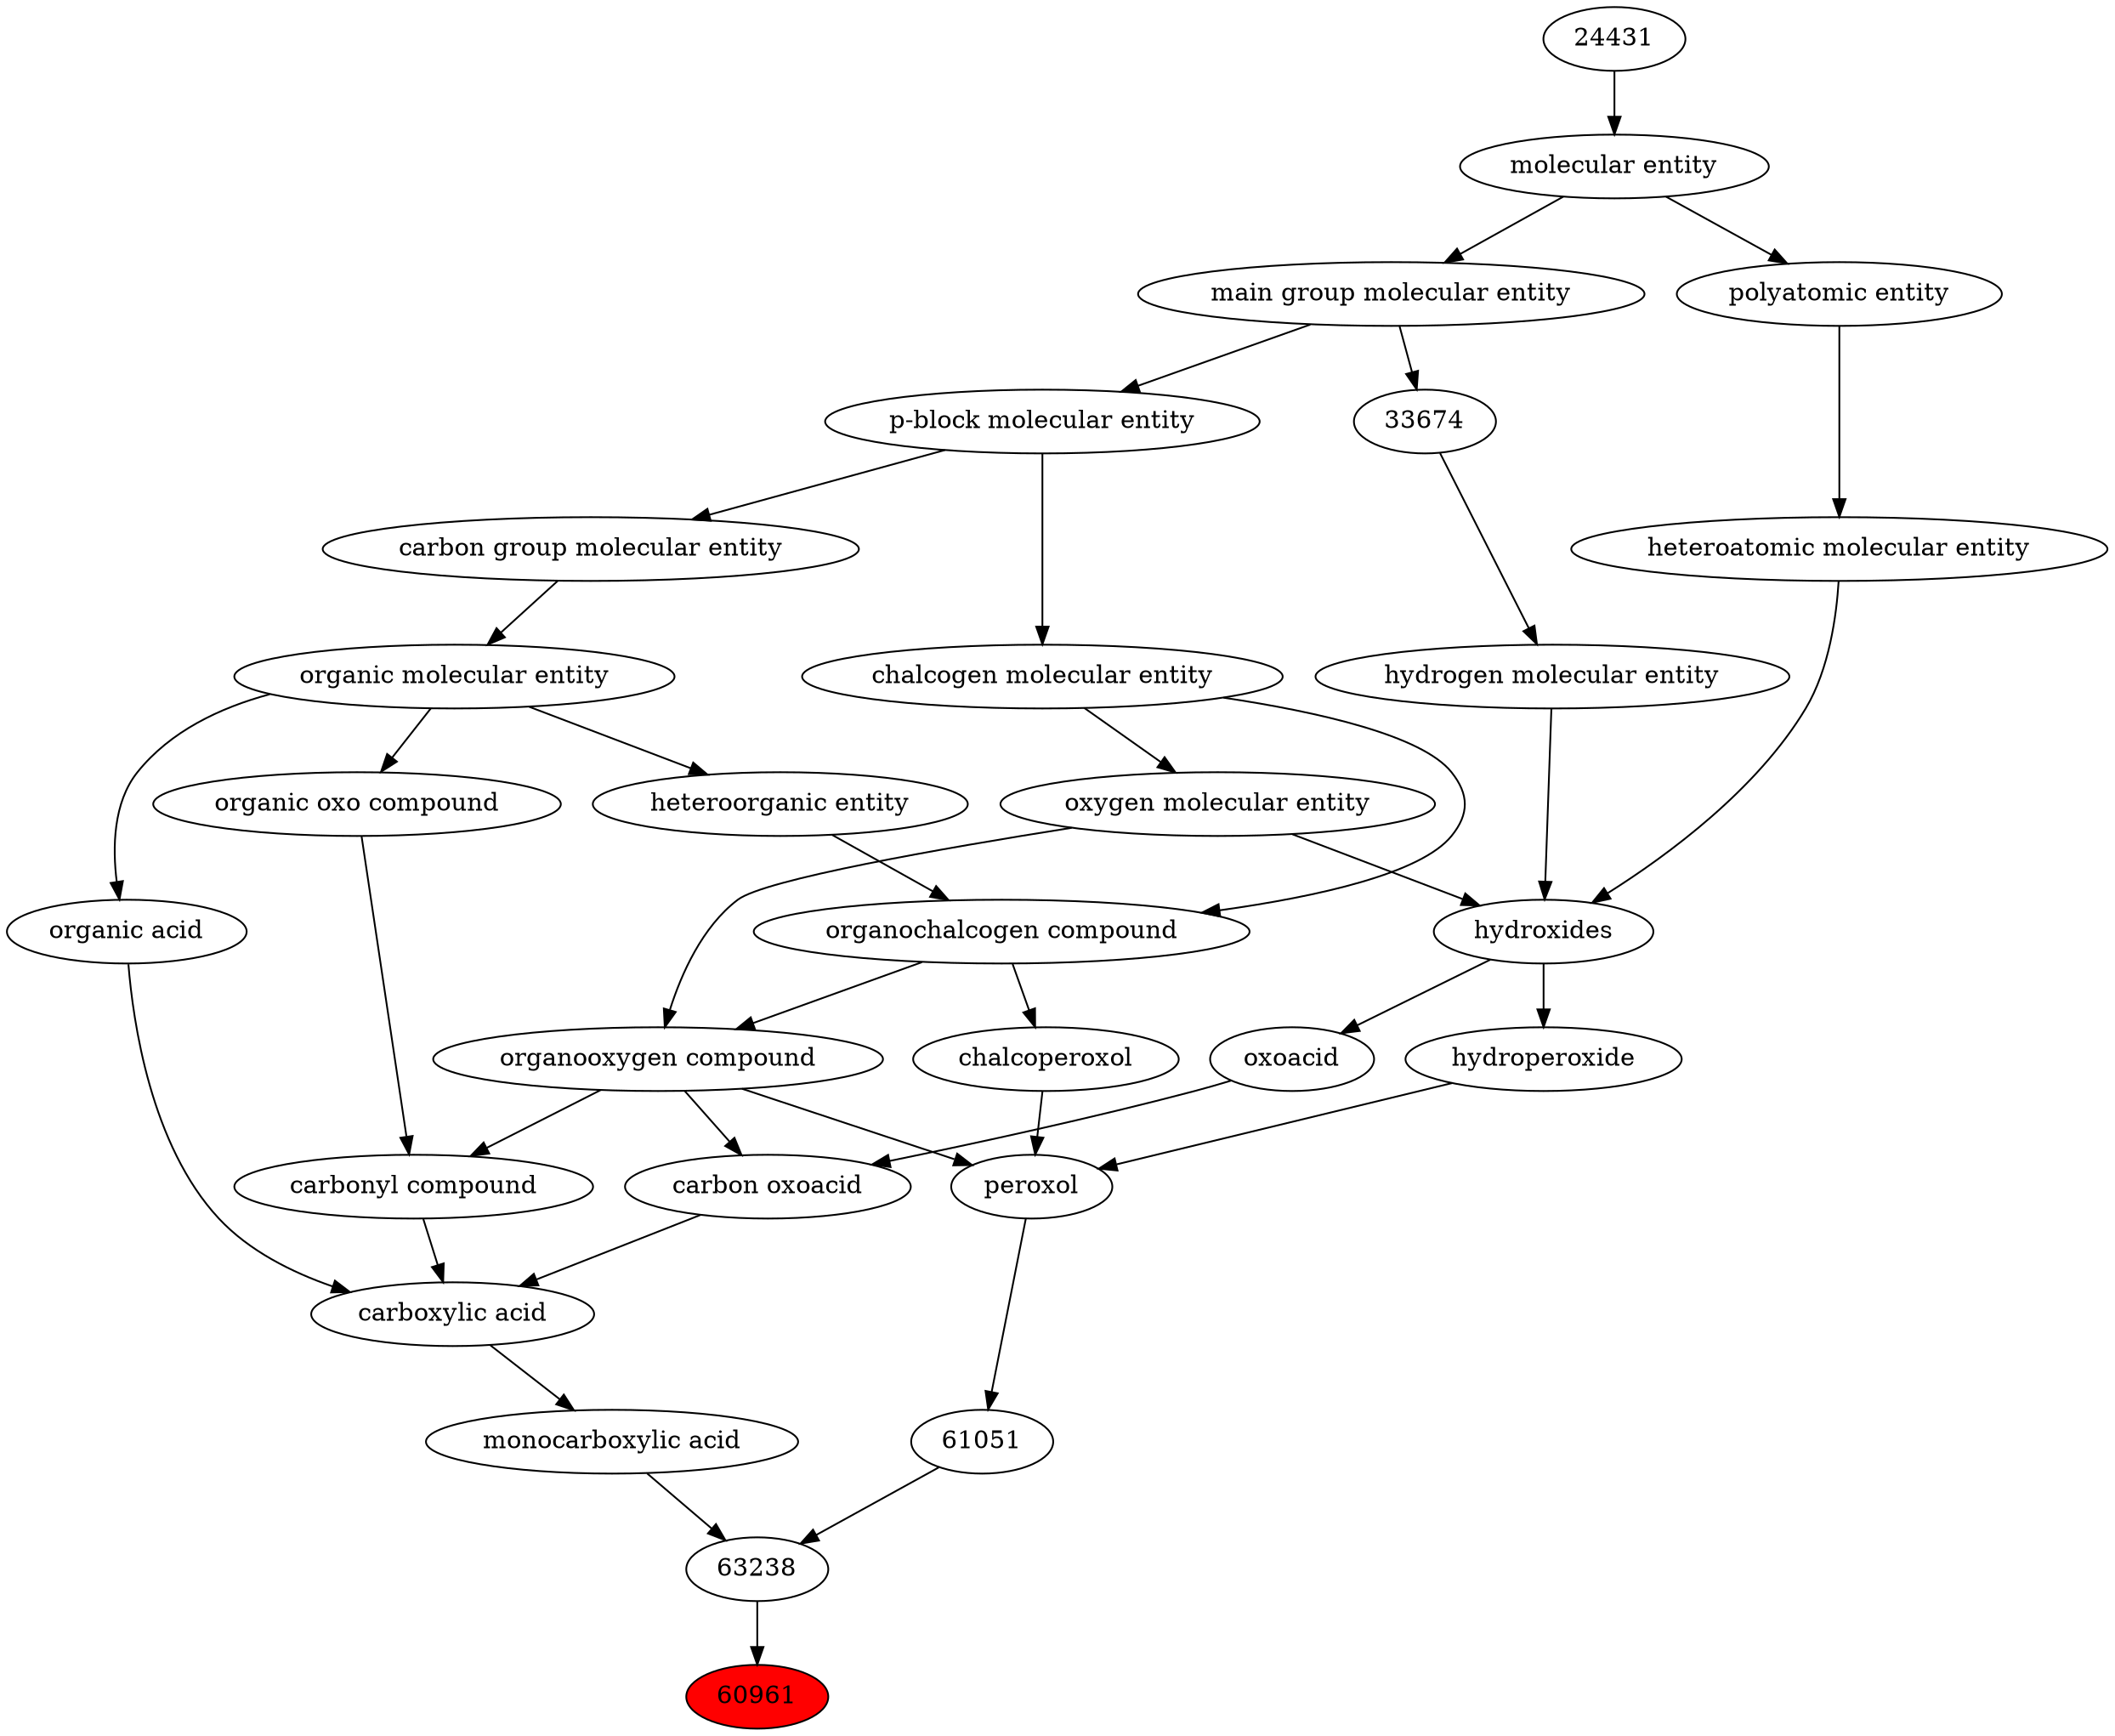 digraph tree{ 
60961 [label="60961" fillcolor=red style=filled]
63238 -> 60961
63238 [label="63238"]
61051 -> 63238
25384 -> 63238
61051 [label="61051"]
35924 -> 61051
25384 [label="monocarboxylic acid"]
33575 -> 25384
35924 [label="peroxol"]
35923 -> 35924
36963 -> 35924
37863 -> 35924
33575 [label="carboxylic acid"]
36586 -> 33575
35605 -> 33575
64709 -> 33575
35923 [label="hydroperoxide"]
24651 -> 35923
36963 [label="organooxygen compound"]
36962 -> 36963
25806 -> 36963
37863 [label="chalcoperoxol"]
36962 -> 37863
36586 [label="carbonyl compound"]
36587 -> 36586
36963 -> 36586
35605 [label="carbon oxoacid"]
24833 -> 35605
36963 -> 35605
64709 [label="organic acid"]
50860 -> 64709
24651 [label="hydroxides"]
25806 -> 24651
33608 -> 24651
37577 -> 24651
36962 [label="organochalcogen compound"]
33285 -> 36962
33304 -> 36962
25806 [label="oxygen molecular entity"]
33304 -> 25806
36587 [label="organic oxo compound"]
50860 -> 36587
24833 [label="oxoacid"]
24651 -> 24833
50860 [label="organic molecular entity"]
33582 -> 50860
33608 [label="hydrogen molecular entity"]
33674 -> 33608
37577 [label="heteroatomic molecular entity"]
36357 -> 37577
33285 [label="heteroorganic entity"]
50860 -> 33285
33304 [label="chalcogen molecular entity"]
33675 -> 33304
33582 [label="carbon group molecular entity"]
33675 -> 33582
33674 [label="33674"]
33579 -> 33674
36357 [label="polyatomic entity"]
23367 -> 36357
33675 [label="p-block molecular entity"]
33579 -> 33675
33579 [label="main group molecular entity"]
23367 -> 33579
23367 [label="molecular entity"]
24431 -> 23367
24431 [label="24431"]
}
